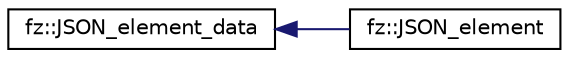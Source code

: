 digraph "Graphical Class Hierarchy"
{
 // LATEX_PDF_SIZE
  edge [fontname="Helvetica",fontsize="10",labelfontname="Helvetica",labelfontsize="10"];
  node [fontname="Helvetica",fontsize="10",shape=record];
  rankdir="LR";
  Node0 [label="fz::JSON_element_data",height=0.2,width=0.4,color="black", fillcolor="white", style="filled",URL="$structfz_1_1JSON__element__data.html",tooltip=" "];
  Node0 -> Node1 [dir="back",color="midnightblue",fontsize="10",style="solid",fontname="Helvetica"];
  Node1 [label="fz::JSON_element",height=0.2,width=0.4,color="black", fillcolor="white", style="filled",URL="$structfz_1_1JSON__element.html",tooltip=" "];
}
